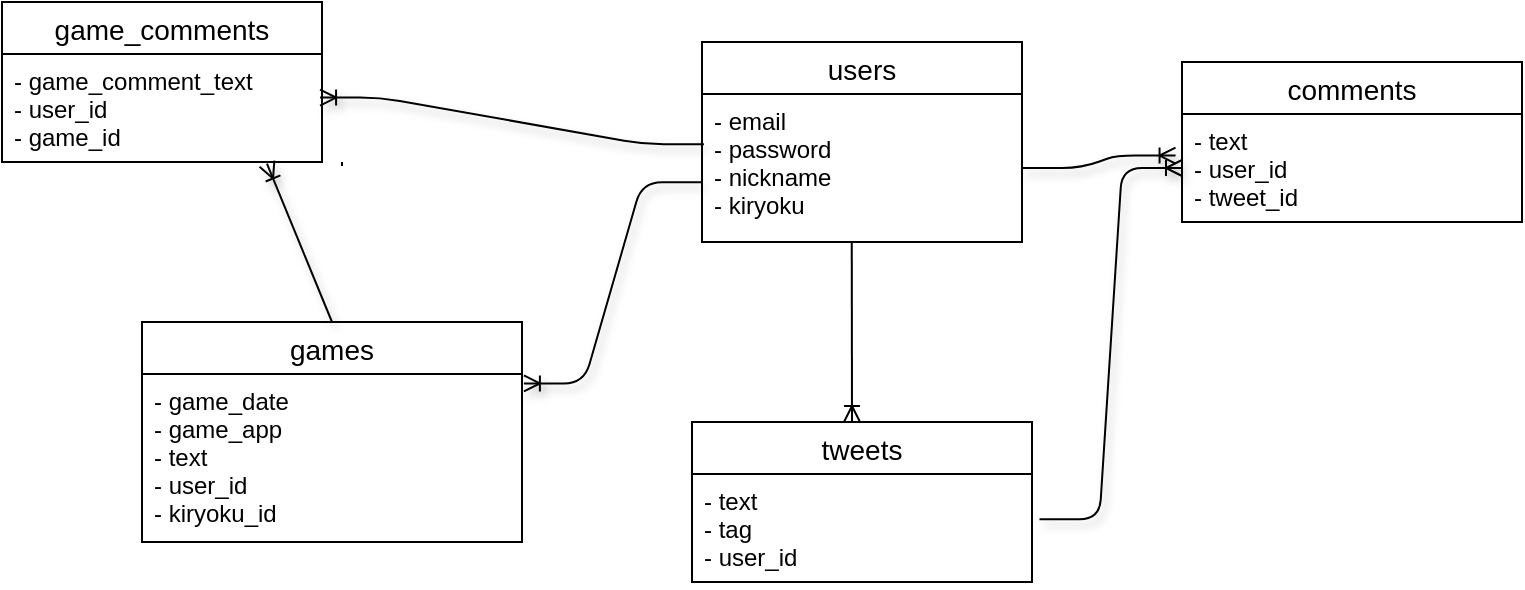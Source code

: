 <mxfile>
    <diagram id="VYqFC-0lDJW_sk3ovh7M" name="ページ1">
        <mxGraphModel dx="658" dy="396" grid="1" gridSize="10" guides="1" tooltips="1" connect="1" arrows="1" fold="1" page="1" pageScale="1" pageWidth="827" pageHeight="1169" math="0" shadow="0">
            <root>
                <mxCell id="0"/>
                <mxCell id="1" parent="0"/>
                <mxCell id="2" value="users" style="swimlane;fontStyle=0;childLayout=stackLayout;horizontal=1;startSize=26;horizontalStack=0;resizeParent=1;resizeParentMax=0;resizeLast=0;collapsible=1;marginBottom=0;align=center;fontSize=14;" vertex="1" parent="1">
                    <mxGeometry x="410" y="40" width="160" height="100" as="geometry"/>
                </mxCell>
                <mxCell id="3" value="- email&#10;- password&#10;- nickname&#10;- kiryoku" style="text;strokeColor=none;fillColor=none;spacingLeft=4;spacingRight=4;overflow=hidden;rotatable=0;points=[[0,0.5],[1,0.5]];portConstraint=eastwest;fontSize=12;" vertex="1" parent="2">
                    <mxGeometry y="26" width="160" height="74" as="geometry"/>
                </mxCell>
                <mxCell id="4" value="game_comments" style="swimlane;fontStyle=0;childLayout=stackLayout;horizontal=1;startSize=26;horizontalStack=0;resizeParent=1;resizeParentMax=0;resizeLast=0;collapsible=1;marginBottom=0;align=center;fontSize=14;" vertex="1" parent="1">
                    <mxGeometry x="60" y="20" width="160" height="80" as="geometry"/>
                </mxCell>
                <mxCell id="5" value="- game_comment_text&#10;- user_id&#10;- game_id" style="text;strokeColor=none;fillColor=none;spacingLeft=4;spacingRight=4;overflow=hidden;rotatable=0;points=[[0,0.5],[1,0.5]];portConstraint=eastwest;fontSize=12;" vertex="1" parent="4">
                    <mxGeometry y="26" width="160" height="54" as="geometry"/>
                </mxCell>
                <mxCell id="6" value="games" style="swimlane;fontStyle=0;childLayout=stackLayout;horizontal=1;startSize=26;horizontalStack=0;resizeParent=1;resizeParentMax=0;resizeLast=0;collapsible=1;marginBottom=0;align=center;fontSize=14;" vertex="1" parent="1">
                    <mxGeometry x="130" y="180" width="190" height="110" as="geometry"/>
                </mxCell>
                <mxCell id="7" value="- game_date&#10;- game_app&#10;- text&#10;- user_id&#10;- kiryoku_id" style="text;strokeColor=none;fillColor=none;spacingLeft=4;spacingRight=4;overflow=hidden;rotatable=0;points=[[0,0.5],[1,0.5]];portConstraint=eastwest;fontSize=12;" vertex="1" parent="6">
                    <mxGeometry y="26" width="190" height="84" as="geometry"/>
                </mxCell>
                <mxCell id="8" value="tweets" style="swimlane;fontStyle=0;childLayout=stackLayout;horizontal=1;startSize=26;horizontalStack=0;resizeParent=1;resizeParentMax=0;resizeLast=0;collapsible=1;marginBottom=0;align=center;fontSize=14;" vertex="1" parent="1">
                    <mxGeometry x="405" y="230" width="170" height="80" as="geometry"/>
                </mxCell>
                <mxCell id="9" value="- text&#10;- tag&#10;- user_id" style="text;strokeColor=none;fillColor=none;spacingLeft=4;spacingRight=4;overflow=hidden;rotatable=0;points=[[0,0.5],[1,0.5]];portConstraint=eastwest;fontSize=12;" vertex="1" parent="8">
                    <mxGeometry y="26" width="170" height="54" as="geometry"/>
                </mxCell>
                <mxCell id="10" value="" style="endArrow=none;html=1;rounded=0;entryX=0.5;entryY=0;entryDx=0;entryDy=0;" edge="1" parent="1">
                    <mxGeometry relative="1" as="geometry">
                        <mxPoint x="230" y="102" as="sourcePoint"/>
                        <mxPoint x="230" y="100" as="targetPoint"/>
                    </mxGeometry>
                </mxCell>
                <mxCell id="11" value="" style="edgeStyle=entityRelationEdgeStyle;fontSize=12;html=1;endArrow=ERoneToMany;shadow=1;exitX=0.006;exitY=0.339;exitDx=0;exitDy=0;exitPerimeter=0;entryX=0.994;entryY=0.403;entryDx=0;entryDy=0;entryPerimeter=0;" edge="1" parent="1" source="3" target="5">
                    <mxGeometry width="100" height="100" relative="1" as="geometry">
                        <mxPoint x="350" y="65" as="sourcePoint"/>
                        <mxPoint x="250" y="165" as="targetPoint"/>
                    </mxGeometry>
                </mxCell>
                <mxCell id="14" value="" style="edgeStyle=entityRelationEdgeStyle;fontSize=12;html=1;endArrow=ERoneToMany;shadow=1;entryX=1.005;entryY=0.056;entryDx=0;entryDy=0;entryPerimeter=0;exitX=0;exitY=0.597;exitDx=0;exitDy=0;exitPerimeter=0;" edge="1" parent="1" source="3" target="7">
                    <mxGeometry width="100" height="100" relative="1" as="geometry">
                        <mxPoint x="300" y="230" as="sourcePoint"/>
                        <mxPoint x="400" y="130" as="targetPoint"/>
                    </mxGeometry>
                </mxCell>
                <mxCell id="16" value="comments" style="swimlane;fontStyle=0;childLayout=stackLayout;horizontal=1;startSize=26;horizontalStack=0;resizeParent=1;resizeParentMax=0;resizeLast=0;collapsible=1;marginBottom=0;align=center;fontSize=14;" vertex="1" parent="1">
                    <mxGeometry x="650" y="50" width="170" height="80" as="geometry"/>
                </mxCell>
                <mxCell id="17" value="- text&#10;- user_id&#10;- tweet_id" style="text;strokeColor=none;fillColor=none;spacingLeft=4;spacingRight=4;overflow=hidden;rotatable=0;points=[[0,0.5],[1,0.5]];portConstraint=eastwest;fontSize=12;" vertex="1" parent="16">
                    <mxGeometry y="26" width="170" height="54" as="geometry"/>
                </mxCell>
                <mxCell id="18" value="" style="edgeStyle=entityRelationEdgeStyle;fontSize=12;html=1;endArrow=ERoneToMany;shadow=1;exitX=1;exitY=0.5;exitDx=0;exitDy=0;entryX=-0.019;entryY=0.385;entryDx=0;entryDy=0;entryPerimeter=0;" edge="1" parent="1" source="3" target="17">
                    <mxGeometry width="100" height="100" relative="1" as="geometry">
                        <mxPoint x="491.92" y="199.996" as="sourcePoint"/>
                        <mxPoint x="502.65" y="287.2" as="targetPoint"/>
                    </mxGeometry>
                </mxCell>
                <mxCell id="19" value="" style="fontSize=12;html=1;endArrow=ERoneToMany;exitX=0.468;exitY=0.999;exitDx=0;exitDy=0;exitPerimeter=0;" edge="1" parent="1" source="3">
                    <mxGeometry width="100" height="100" relative="1" as="geometry">
                        <mxPoint x="430" y="270" as="sourcePoint"/>
                        <mxPoint x="485" y="230" as="targetPoint"/>
                    </mxGeometry>
                </mxCell>
                <mxCell id="20" value="" style="fontSize=12;html=1;endArrow=ERoneToMany;shadow=1;exitX=0.5;exitY=0;exitDx=0;exitDy=0;entryX=0.828;entryY=1.015;entryDx=0;entryDy=0;entryPerimeter=0;" edge="1" parent="1" source="6" target="5">
                    <mxGeometry width="100" height="100" relative="1" as="geometry">
                        <mxPoint x="420.96" y="118.036" as="sourcePoint"/>
                        <mxPoint x="229.04" y="118.062" as="targetPoint"/>
                    </mxGeometry>
                </mxCell>
                <mxCell id="21" value="" style="edgeStyle=entityRelationEdgeStyle;fontSize=12;html=1;endArrow=ERoneToMany;shadow=1;exitX=1.022;exitY=0.42;exitDx=0;exitDy=0;exitPerimeter=0;" edge="1" parent="1" source="9" target="17">
                    <mxGeometry width="100" height="100" relative="1" as="geometry">
                        <mxPoint x="580" y="338" as="sourcePoint"/>
                        <mxPoint x="656.77" y="129.89" as="targetPoint"/>
                    </mxGeometry>
                </mxCell>
            </root>
        </mxGraphModel>
    </diagram>
</mxfile>